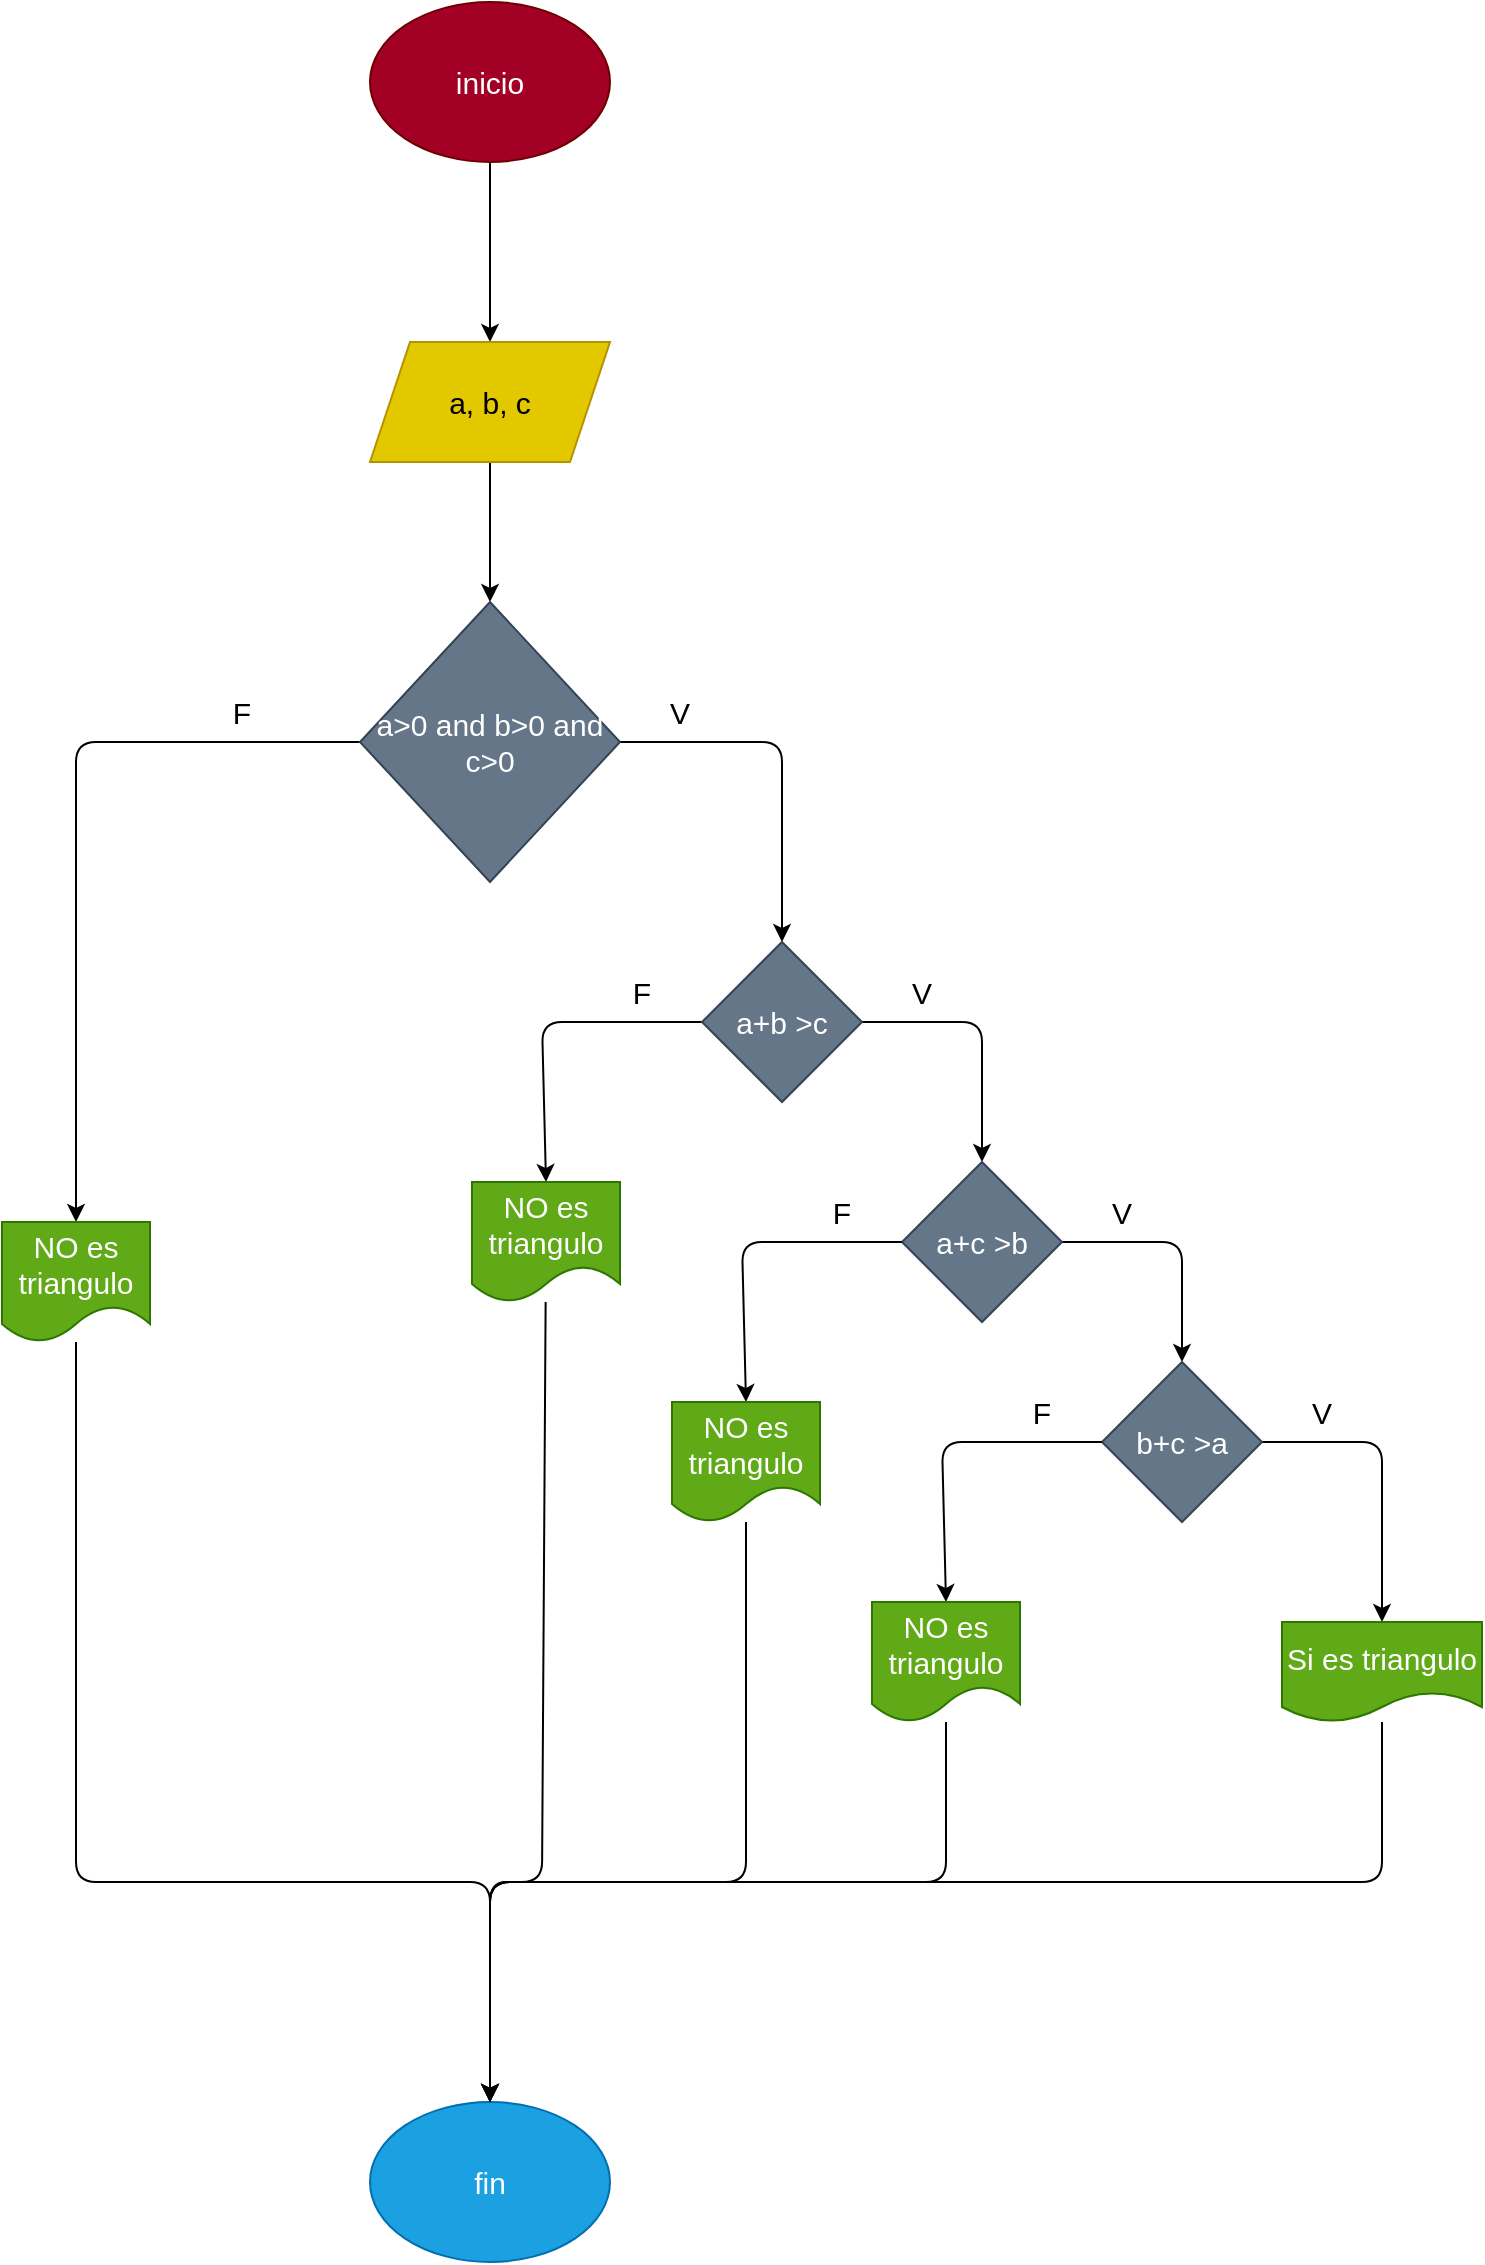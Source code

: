 <mxfile>
    <diagram id="P6sqC71kx7Tk7qxol4Au" name="Page-1">
        <mxGraphModel dx="1152" dy="534" grid="1" gridSize="10" guides="1" tooltips="1" connect="1" arrows="1" fold="1" page="1" pageScale="1" pageWidth="827" pageHeight="1169" math="0" shadow="0">
            <root>
                <mxCell id="0"/>
                <mxCell id="1" parent="0"/>
                <mxCell id="7" value="" style="edgeStyle=none;html=1;fontSize=15;" edge="1" parent="1" source="3" target="6">
                    <mxGeometry relative="1" as="geometry"/>
                </mxCell>
                <mxCell id="3" value="inicio" style="ellipse;whiteSpace=wrap;html=1;fontSize=15;fillColor=#a20025;fontColor=#ffffff;strokeColor=#6F0000;" vertex="1" parent="1">
                    <mxGeometry x="354" y="20" width="120" height="80" as="geometry"/>
                </mxCell>
                <mxCell id="9" value="" style="edgeStyle=none;html=1;fontSize=15;" edge="1" parent="1" source="6" target="8">
                    <mxGeometry relative="1" as="geometry"/>
                </mxCell>
                <mxCell id="6" value="a, b, c" style="shape=parallelogram;perimeter=parallelogramPerimeter;whiteSpace=wrap;html=1;fixedSize=1;fontSize=15;fillColor=#e3c800;fontColor=#000000;strokeColor=#B09500;" vertex="1" parent="1">
                    <mxGeometry x="354" y="190" width="120" height="60" as="geometry"/>
                </mxCell>
                <mxCell id="11" value="" style="edgeStyle=none;html=1;fontSize=15;exitX=1;exitY=0.5;exitDx=0;exitDy=0;entryX=0.5;entryY=0;entryDx=0;entryDy=0;" edge="1" parent="1" source="8" target="10">
                    <mxGeometry relative="1" as="geometry">
                        <Array as="points">
                            <mxPoint x="560" y="390"/>
                        </Array>
                    </mxGeometry>
                </mxCell>
                <mxCell id="33" style="edgeStyle=none;html=1;entryX=0.5;entryY=0;entryDx=0;entryDy=0;fontSize=15;" edge="1" parent="1" source="8" target="32">
                    <mxGeometry relative="1" as="geometry">
                        <Array as="points">
                            <mxPoint x="207" y="390"/>
                        </Array>
                    </mxGeometry>
                </mxCell>
                <mxCell id="8" value="a&amp;gt;0 and b&amp;gt;0 and c&amp;gt;0" style="rhombus;whiteSpace=wrap;html=1;fontSize=15;fillColor=#647687;fontColor=#ffffff;strokeColor=#314354;" vertex="1" parent="1">
                    <mxGeometry x="349" y="320" width="130" height="140" as="geometry"/>
                </mxCell>
                <mxCell id="13" value="" style="edgeStyle=none;html=1;fontSize=15;exitX=1;exitY=0.5;exitDx=0;exitDy=0;entryX=0.5;entryY=0;entryDx=0;entryDy=0;" edge="1" parent="1" source="10" target="12">
                    <mxGeometry relative="1" as="geometry">
                        <Array as="points">
                            <mxPoint x="660" y="530"/>
                        </Array>
                    </mxGeometry>
                </mxCell>
                <mxCell id="23" value="" style="edgeStyle=none;html=1;fontSize=15;entryX=0.5;entryY=0;entryDx=0;entryDy=0;exitX=0;exitY=0.5;exitDx=0;exitDy=0;" edge="1" parent="1" source="10" target="22">
                    <mxGeometry relative="1" as="geometry">
                        <Array as="points">
                            <mxPoint x="440" y="530"/>
                        </Array>
                    </mxGeometry>
                </mxCell>
                <mxCell id="10" value="a+b &amp;gt;c" style="rhombus;whiteSpace=wrap;html=1;fontSize=15;fillColor=#647687;fontColor=#ffffff;strokeColor=#314354;" vertex="1" parent="1">
                    <mxGeometry x="520" y="490" width="80" height="80" as="geometry"/>
                </mxCell>
                <mxCell id="15" value="" style="edgeStyle=none;html=1;fontSize=15;exitX=1;exitY=0.5;exitDx=0;exitDy=0;entryX=0.5;entryY=0;entryDx=0;entryDy=0;" edge="1" parent="1" source="12" target="14">
                    <mxGeometry relative="1" as="geometry">
                        <Array as="points">
                            <mxPoint x="760" y="640"/>
                        </Array>
                    </mxGeometry>
                </mxCell>
                <mxCell id="12" value="a+c &amp;gt;b" style="rhombus;whiteSpace=wrap;html=1;fontSize=15;fillColor=#647687;fontColor=#ffffff;strokeColor=#314354;" vertex="1" parent="1">
                    <mxGeometry x="620" y="600" width="80" height="80" as="geometry"/>
                </mxCell>
                <mxCell id="17" value="" style="edgeStyle=none;html=1;fontSize=15;exitX=1;exitY=0.5;exitDx=0;exitDy=0;entryX=0.5;entryY=0;entryDx=0;entryDy=0;" edge="1" parent="1" source="14" target="16">
                    <mxGeometry relative="1" as="geometry">
                        <Array as="points">
                            <mxPoint x="860" y="740"/>
                        </Array>
                    </mxGeometry>
                </mxCell>
                <mxCell id="14" value="b+c &amp;gt;a" style="rhombus;whiteSpace=wrap;html=1;fontSize=15;fillColor=#647687;fontColor=#ffffff;strokeColor=#314354;" vertex="1" parent="1">
                    <mxGeometry x="720" y="700" width="80" height="80" as="geometry"/>
                </mxCell>
                <mxCell id="19" style="edgeStyle=none;html=1;entryX=0.5;entryY=0;entryDx=0;entryDy=0;fontSize=15;" edge="1" parent="1" source="16" target="18">
                    <mxGeometry relative="1" as="geometry">
                        <Array as="points">
                            <mxPoint x="860" y="960"/>
                            <mxPoint x="414" y="960"/>
                        </Array>
                    </mxGeometry>
                </mxCell>
                <mxCell id="16" value="Si es triangulo" style="shape=document;whiteSpace=wrap;html=1;boundedLbl=1;fontSize=15;fillColor=#60a917;fontColor=#ffffff;strokeColor=#2D7600;" vertex="1" parent="1">
                    <mxGeometry x="810" y="830" width="100" height="50" as="geometry"/>
                </mxCell>
                <mxCell id="18" value="fin" style="ellipse;whiteSpace=wrap;html=1;fontSize=15;fillColor=#1ba1e2;fontColor=#ffffff;strokeColor=#006EAF;" vertex="1" parent="1">
                    <mxGeometry x="354" y="1070" width="120" height="80" as="geometry"/>
                </mxCell>
                <mxCell id="30" style="edgeStyle=none;html=1;entryX=0.5;entryY=0;entryDx=0;entryDy=0;fontSize=15;" edge="1" parent="1" source="22" target="18">
                    <mxGeometry relative="1" as="geometry">
                        <Array as="points">
                            <mxPoint x="440" y="960"/>
                            <mxPoint x="414" y="960"/>
                        </Array>
                    </mxGeometry>
                </mxCell>
                <mxCell id="22" value="NO es triangulo" style="shape=document;whiteSpace=wrap;html=1;boundedLbl=1;fontSize=15;fillColor=#60a917;fontColor=#ffffff;strokeColor=#2D7600;" vertex="1" parent="1">
                    <mxGeometry x="405" y="610" width="74" height="60" as="geometry"/>
                </mxCell>
                <mxCell id="24" value="" style="edgeStyle=none;html=1;fontSize=15;entryX=0.5;entryY=0;entryDx=0;entryDy=0;" edge="1" parent="1" target="25">
                    <mxGeometry relative="1" as="geometry">
                        <mxPoint x="620" y="640" as="sourcePoint"/>
                        <Array as="points">
                            <mxPoint x="540" y="640"/>
                        </Array>
                    </mxGeometry>
                </mxCell>
                <mxCell id="29" style="edgeStyle=none;html=1;entryX=0.5;entryY=0;entryDx=0;entryDy=0;fontSize=15;" edge="1" parent="1" target="18">
                    <mxGeometry relative="1" as="geometry">
                        <mxPoint x="542" y="780" as="sourcePoint"/>
                        <Array as="points">
                            <mxPoint x="542" y="960"/>
                            <mxPoint x="414" y="960"/>
                        </Array>
                    </mxGeometry>
                </mxCell>
                <mxCell id="25" value="NO es triangulo" style="shape=document;whiteSpace=wrap;html=1;boundedLbl=1;fontSize=15;fillColor=#60a917;fontColor=#ffffff;strokeColor=#2D7600;" vertex="1" parent="1">
                    <mxGeometry x="505" y="720" width="74" height="60" as="geometry"/>
                </mxCell>
                <mxCell id="26" value="" style="edgeStyle=none;html=1;fontSize=15;entryX=0.5;entryY=0;entryDx=0;entryDy=0;exitX=0;exitY=0.5;exitDx=0;exitDy=0;" edge="1" parent="1" target="27">
                    <mxGeometry relative="1" as="geometry">
                        <mxPoint x="720" y="740" as="sourcePoint"/>
                        <Array as="points">
                            <mxPoint x="640" y="740"/>
                        </Array>
                    </mxGeometry>
                </mxCell>
                <mxCell id="28" style="edgeStyle=none;html=1;entryX=0.5;entryY=0;entryDx=0;entryDy=0;fontSize=15;" edge="1" parent="1" source="27" target="18">
                    <mxGeometry relative="1" as="geometry">
                        <Array as="points">
                            <mxPoint x="642" y="960"/>
                            <mxPoint x="414" y="960"/>
                        </Array>
                    </mxGeometry>
                </mxCell>
                <mxCell id="27" value="NO es triangulo" style="shape=document;whiteSpace=wrap;html=1;boundedLbl=1;fontSize=15;fillColor=#60a917;fontColor=#ffffff;strokeColor=#2D7600;" vertex="1" parent="1">
                    <mxGeometry x="605" y="820" width="74" height="60" as="geometry"/>
                </mxCell>
                <mxCell id="34" style="edgeStyle=none;html=1;entryX=0.5;entryY=0;entryDx=0;entryDy=0;fontSize=15;" edge="1" parent="1" source="32" target="18">
                    <mxGeometry relative="1" as="geometry">
                        <Array as="points">
                            <mxPoint x="207" y="960"/>
                            <mxPoint x="414" y="960"/>
                        </Array>
                    </mxGeometry>
                </mxCell>
                <mxCell id="32" value="NO es triangulo" style="shape=document;whiteSpace=wrap;html=1;boundedLbl=1;fontSize=15;fillColor=#60a917;fontColor=#ffffff;strokeColor=#2D7600;" vertex="1" parent="1">
                    <mxGeometry x="170" y="630" width="74" height="60" as="geometry"/>
                </mxCell>
                <mxCell id="35" value="V" style="text;html=1;strokeColor=none;fillColor=none;align=center;verticalAlign=middle;whiteSpace=wrap;rounded=0;fontSize=15;" vertex="1" parent="1">
                    <mxGeometry x="479" y="360" width="60" height="30" as="geometry"/>
                </mxCell>
                <mxCell id="36" value="F" style="text;html=1;strokeColor=none;fillColor=none;align=center;verticalAlign=middle;whiteSpace=wrap;rounded=0;fontSize=15;" vertex="1" parent="1">
                    <mxGeometry x="260" y="360" width="60" height="30" as="geometry"/>
                </mxCell>
                <mxCell id="37" value="V" style="text;html=1;strokeColor=none;fillColor=none;align=center;verticalAlign=middle;whiteSpace=wrap;rounded=0;fontSize=15;" vertex="1" parent="1">
                    <mxGeometry x="600" y="500" width="60" height="30" as="geometry"/>
                </mxCell>
                <mxCell id="38" value="V" style="text;html=1;strokeColor=none;fillColor=none;align=center;verticalAlign=middle;whiteSpace=wrap;rounded=0;fontSize=15;" vertex="1" parent="1">
                    <mxGeometry x="700" y="610" width="60" height="30" as="geometry"/>
                </mxCell>
                <mxCell id="39" value="V" style="text;html=1;strokeColor=none;fillColor=none;align=center;verticalAlign=middle;whiteSpace=wrap;rounded=0;fontSize=15;" vertex="1" parent="1">
                    <mxGeometry x="800" y="710" width="60" height="30" as="geometry"/>
                </mxCell>
                <mxCell id="40" value="F" style="text;html=1;strokeColor=none;fillColor=none;align=center;verticalAlign=middle;whiteSpace=wrap;rounded=0;fontSize=15;" vertex="1" parent="1">
                    <mxGeometry x="460" y="500" width="60" height="30" as="geometry"/>
                </mxCell>
                <mxCell id="41" value="F" style="text;html=1;strokeColor=none;fillColor=none;align=center;verticalAlign=middle;whiteSpace=wrap;rounded=0;fontSize=15;" vertex="1" parent="1">
                    <mxGeometry x="560" y="610" width="60" height="30" as="geometry"/>
                </mxCell>
                <mxCell id="42" value="F" style="text;html=1;strokeColor=none;fillColor=none;align=center;verticalAlign=middle;whiteSpace=wrap;rounded=0;fontSize=15;" vertex="1" parent="1">
                    <mxGeometry x="660" y="710" width="60" height="30" as="geometry"/>
                </mxCell>
            </root>
        </mxGraphModel>
    </diagram>
</mxfile>